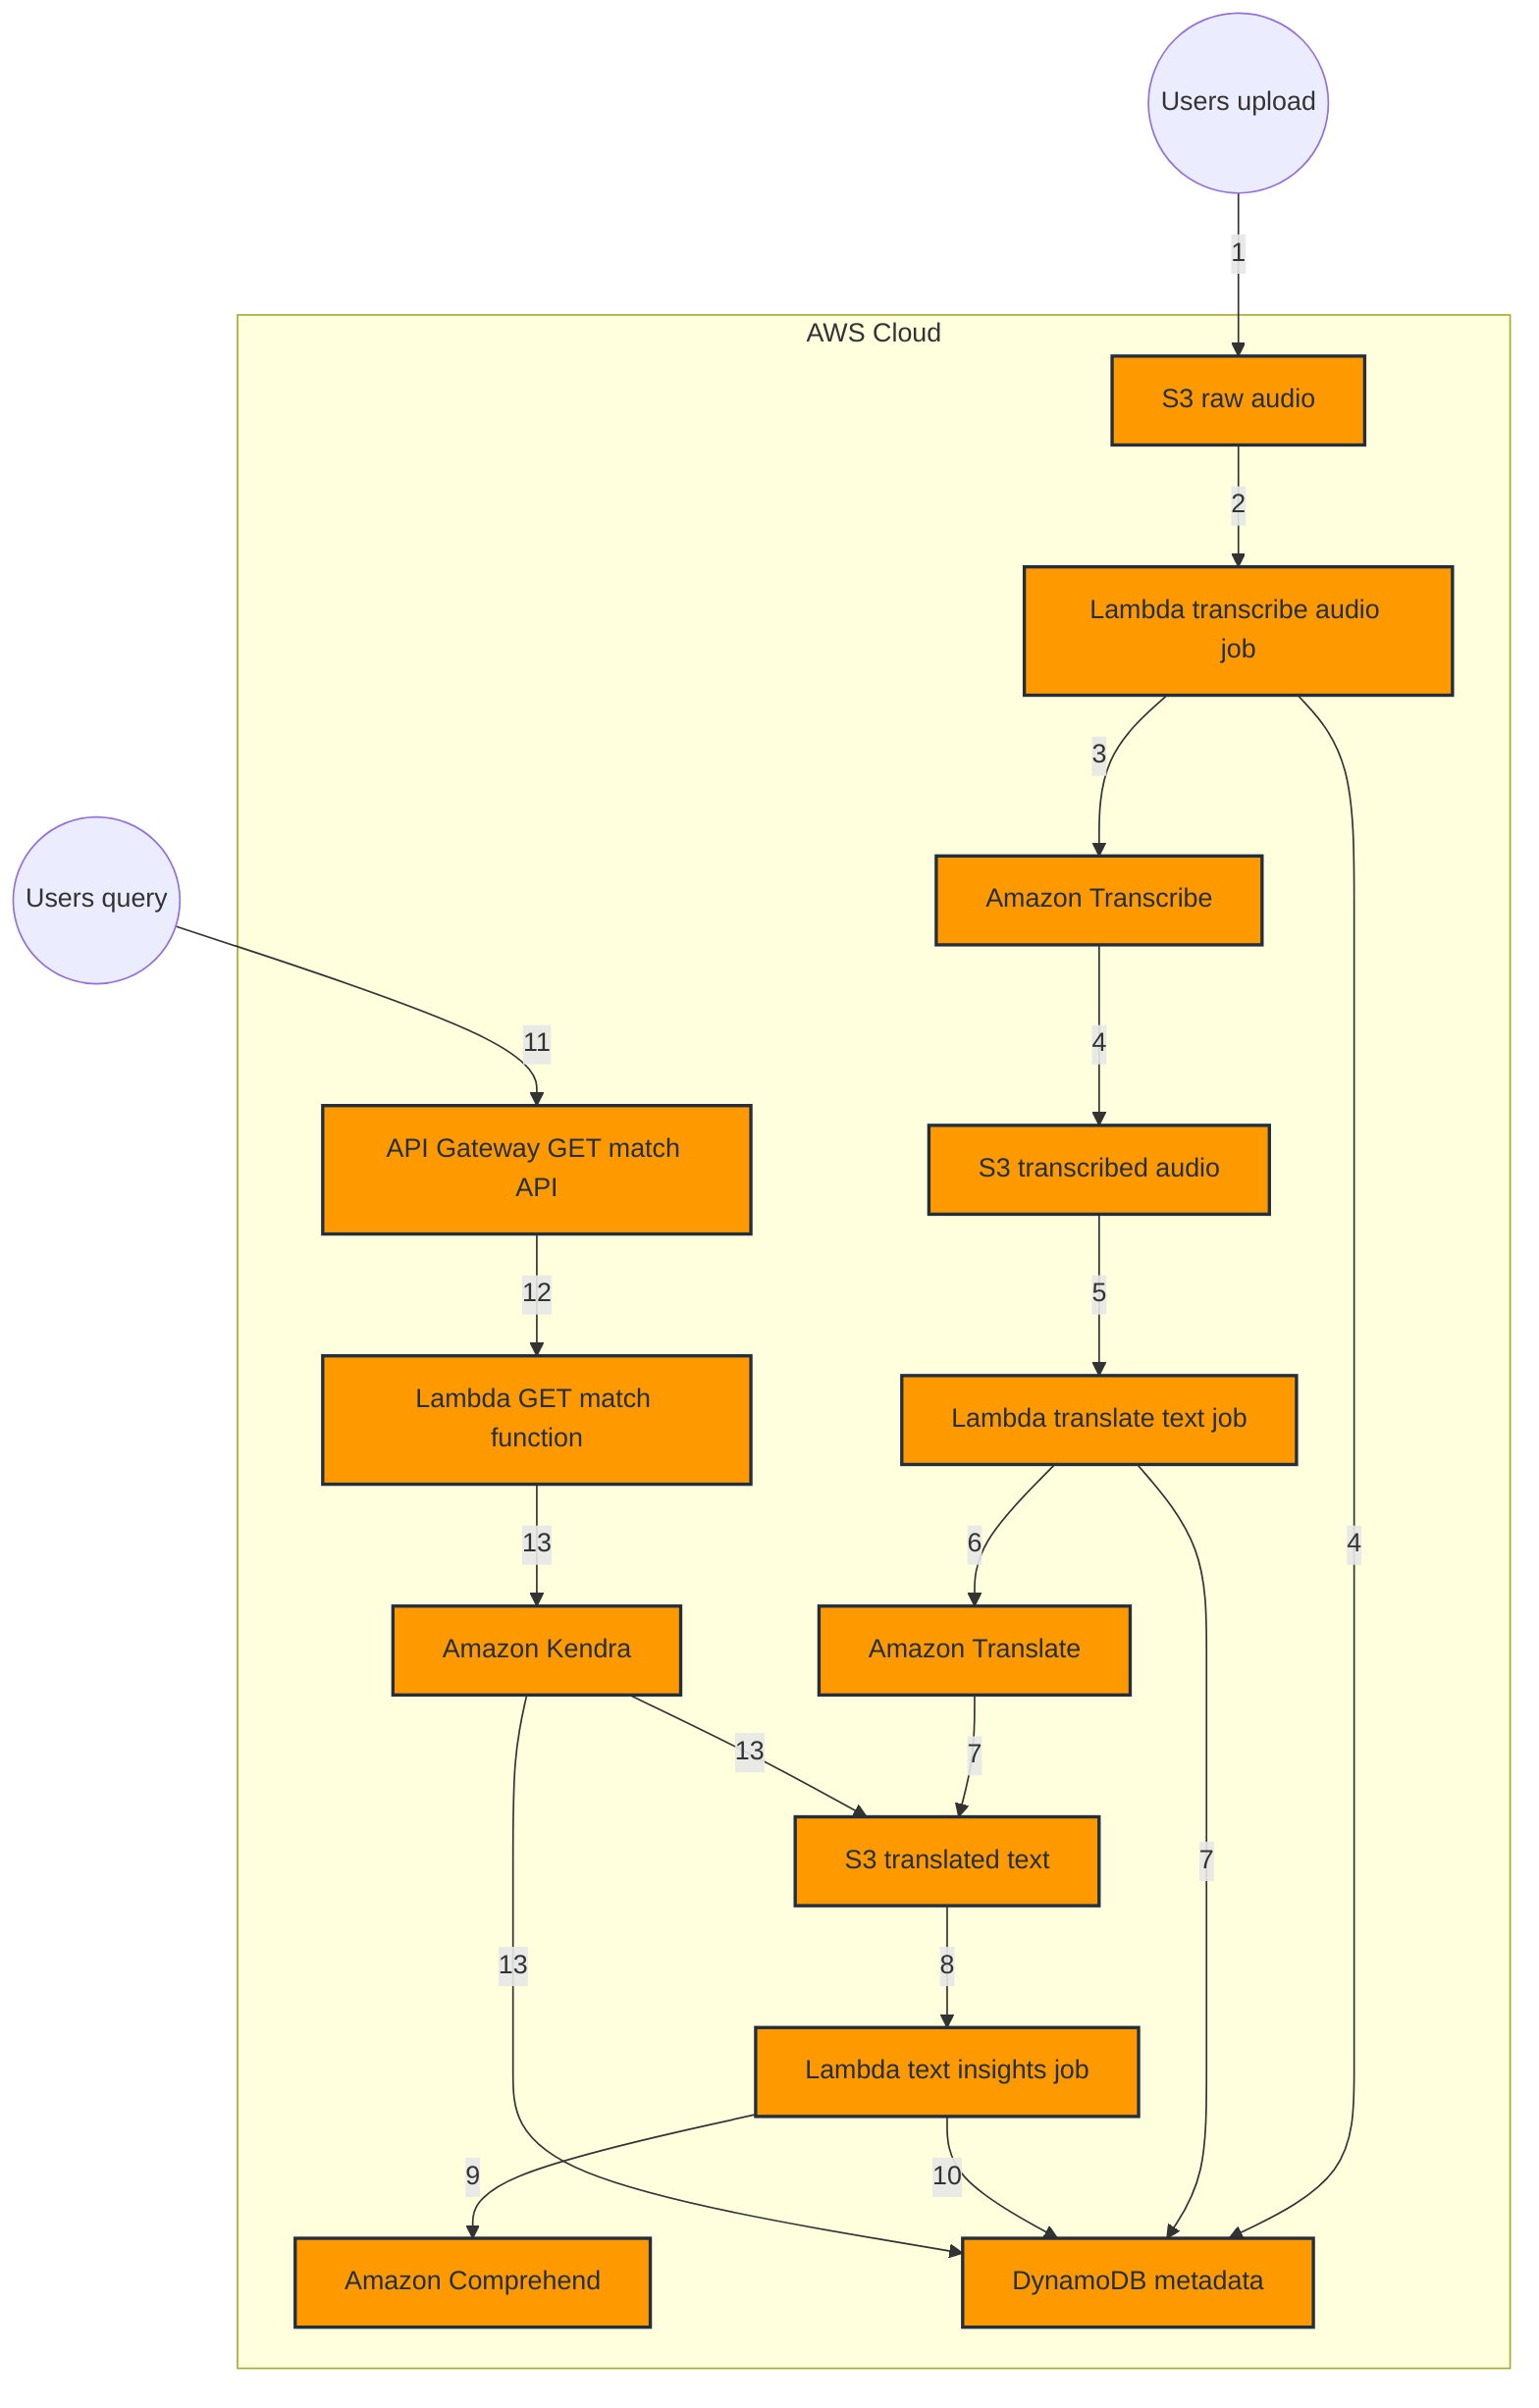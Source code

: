 graph TD
    Users((Users upload)) -->|1| s3:raw[S3 raw audio]
    s3:raw -->|2| lambda:transcribe[Lambda transcribe audio job]
    lambda:transcribe -->|3| transcribe:service[Amazon Transcribe]
    transcribe:service -->|4| s3:transcribed[S3 transcribed audio]
    s3:transcribed -->|5| lambda:translate[Lambda translate text job]
    lambda:translate -->|6| translate:service[Amazon Translate]
    translate:service -->|7| s3:translated[S3 translated text]
    s3:translated -->|8| lambda:insights[Lambda text insights job]
    lambda:insights -->|9| comprehend:service[Amazon Comprehend]
    
    lambda:transcribe -->|4| dynamodb:metadata[DynamoDB metadata]
    lambda:translate -->|7| dynamodb:metadata
    lambda:insights -->|10| dynamodb:metadata
    
    Users2((Users query)) -->|11| apigateway:get[API Gateway GET match API]
    apigateway:get -->|12| lambda:match[Lambda GET match function]
    lambda:match -->|13| kendra:search[Amazon Kendra]
    kendra:search -->|13| s3:translated
    kendra:search -->|13| dynamodb:metadata
    
    subgraph AWS Cloud
        s3:raw
        lambda:transcribe
        transcribe:service
        s3:transcribed
        lambda:translate
        translate:service
        s3:translated
        lambda:insights
        comprehend:service
        dynamodb:metadata
        apigateway:get
        lambda:match
        kendra:search
    end
    
    classDef aws fill:#FF9900,stroke:#232F3E,stroke-width:2px,color:#232F3E;
    class s3:raw,lambda:transcribe,transcribe:service,s3:transcribed,lambda:translate,translate:service,s3:translated,lambda:insights,comprehend:service,dynamodb:metadata,apigateway:get,lambda:match,kendra:search aws;